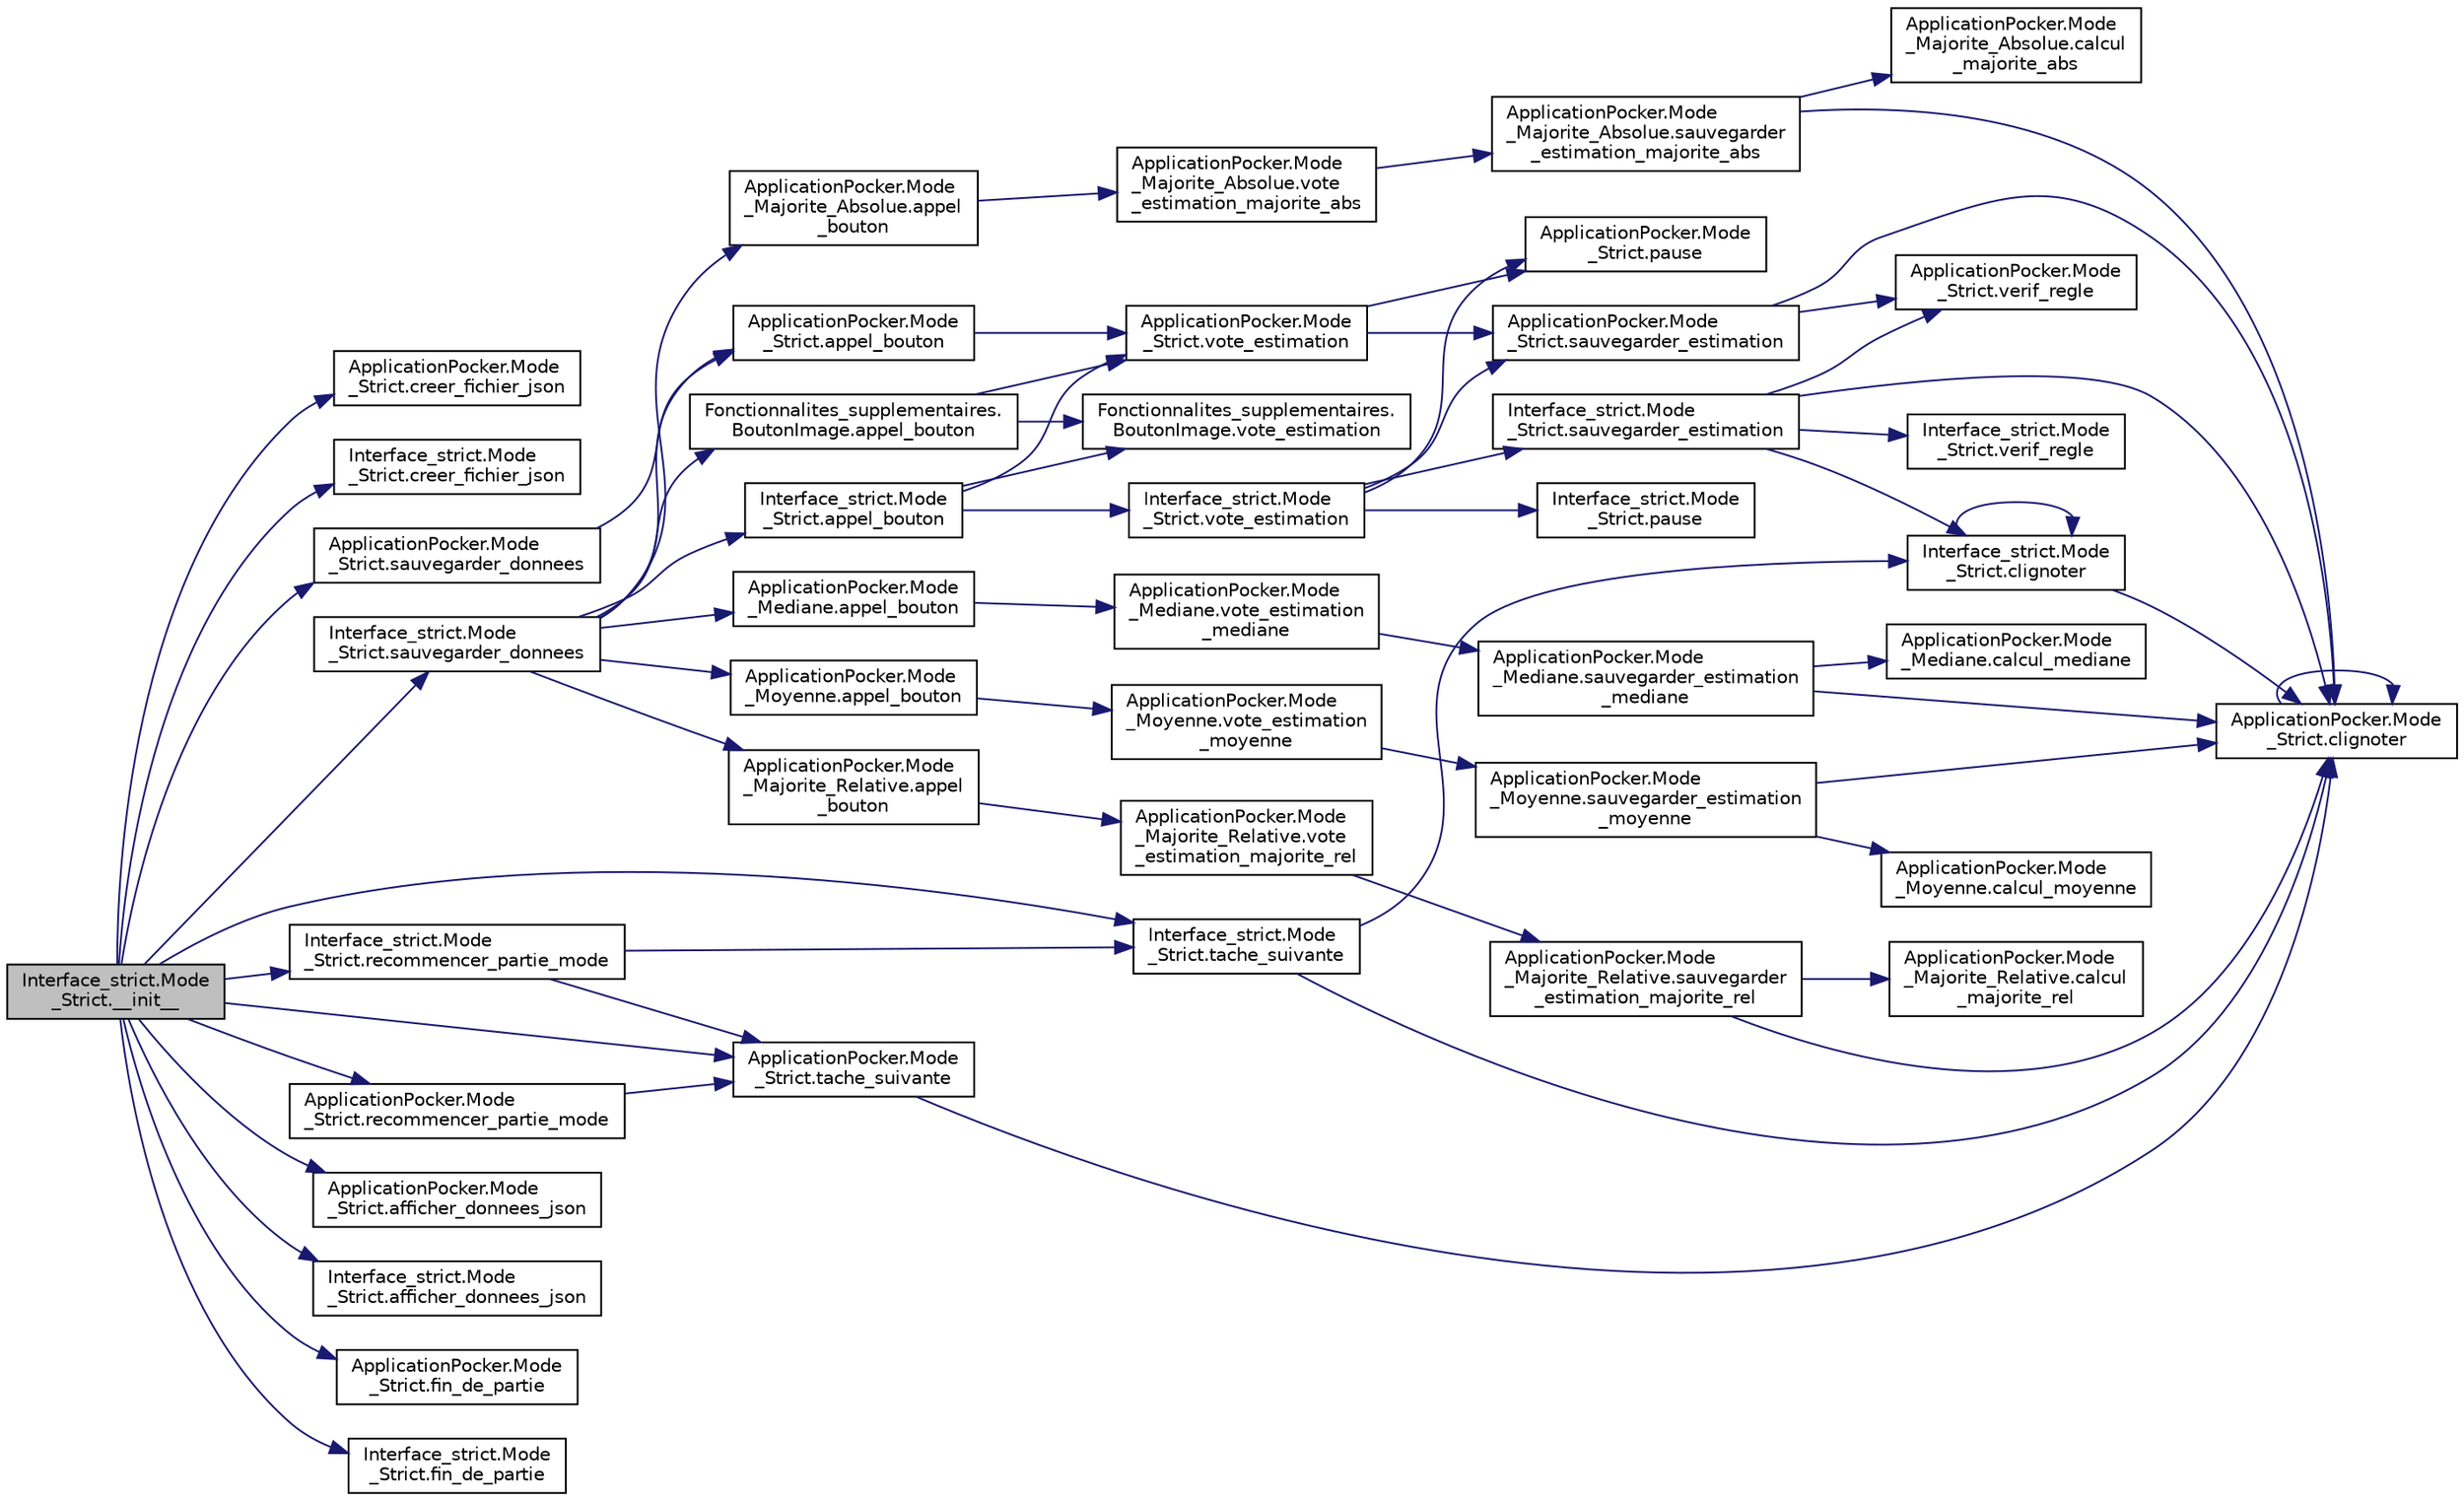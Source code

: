 digraph "Interface_strict.Mode_Strict.__init__"
{
  edge [fontname="Helvetica",fontsize="10",labelfontname="Helvetica",labelfontsize="10"];
  node [fontname="Helvetica",fontsize="10",shape=record];
  rankdir="LR";
  Node0 [label="Interface_strict.Mode\l_Strict.__init__",height=0.2,width=0.4,color="black", fillcolor="grey75", style="filled", fontcolor="black"];
  Node0 -> Node1 [color="midnightblue",fontsize="10",style="solid",fontname="Helvetica"];
  Node1 [label="ApplicationPocker.Mode\l_Strict.creer_fichier_json",height=0.2,width=0.4,color="black", fillcolor="white", style="filled",URL="$class_application_pocker_1_1_mode___strict.html#ac533d86a5d51537c429df6740eadf050"];
  Node0 -> Node2 [color="midnightblue",fontsize="10",style="solid",fontname="Helvetica"];
  Node2 [label="Interface_strict.Mode\l_Strict.creer_fichier_json",height=0.2,width=0.4,color="black", fillcolor="white", style="filled",URL="$class_interface__strict_1_1_mode___strict.html#ade1ffd6d91047574efe09912d010eea0"];
  Node0 -> Node3 [color="midnightblue",fontsize="10",style="solid",fontname="Helvetica"];
  Node3 [label="ApplicationPocker.Mode\l_Strict.sauvegarder_donnees",height=0.2,width=0.4,color="black", fillcolor="white", style="filled",URL="$class_application_pocker_1_1_mode___strict.html#ab135dc4015f1a922f3903d587f5cd7ac"];
  Node3 -> Node4 [color="midnightblue",fontsize="10",style="solid",fontname="Helvetica"];
  Node4 [label="ApplicationPocker.Mode\l_Strict.appel_bouton",height=0.2,width=0.4,color="black", fillcolor="white", style="filled",URL="$class_application_pocker_1_1_mode___strict.html#a45cd5ba8ca4d9caca71d9e53dbe10e79"];
  Node4 -> Node5 [color="midnightblue",fontsize="10",style="solid",fontname="Helvetica"];
  Node5 [label="ApplicationPocker.Mode\l_Strict.vote_estimation",height=0.2,width=0.4,color="black", fillcolor="white", style="filled",URL="$class_application_pocker_1_1_mode___strict.html#ab4b97704b6db045f11b28e8da024a2b0"];
  Node5 -> Node6 [color="midnightblue",fontsize="10",style="solid",fontname="Helvetica"];
  Node6 [label="ApplicationPocker.Mode\l_Strict.pause",height=0.2,width=0.4,color="black", fillcolor="white", style="filled",URL="$class_application_pocker_1_1_mode___strict.html#a8f950726bb59fc5e0d8f09dcc02708ff"];
  Node5 -> Node7 [color="midnightblue",fontsize="10",style="solid",fontname="Helvetica"];
  Node7 [label="ApplicationPocker.Mode\l_Strict.sauvegarder_estimation",height=0.2,width=0.4,color="black", fillcolor="white", style="filled",URL="$class_application_pocker_1_1_mode___strict.html#a3c054f0314ecd6f0e196e13d33511bef"];
  Node7 -> Node8 [color="midnightblue",fontsize="10",style="solid",fontname="Helvetica"];
  Node8 [label="ApplicationPocker.Mode\l_Strict.verif_regle",height=0.2,width=0.4,color="black", fillcolor="white", style="filled",URL="$class_application_pocker_1_1_mode___strict.html#a2a3b6d58f1156ffe9f7bba744f6d1e48"];
  Node7 -> Node9 [color="midnightblue",fontsize="10",style="solid",fontname="Helvetica"];
  Node9 [label="ApplicationPocker.Mode\l_Strict.clignoter",height=0.2,width=0.4,color="black", fillcolor="white", style="filled",URL="$class_application_pocker_1_1_mode___strict.html#a843a41abde8f3149546359546840d74a"];
  Node9 -> Node9 [color="midnightblue",fontsize="10",style="solid",fontname="Helvetica"];
  Node0 -> Node10 [color="midnightblue",fontsize="10",style="solid",fontname="Helvetica"];
  Node10 [label="Interface_strict.Mode\l_Strict.sauvegarder_donnees",height=0.2,width=0.4,color="black", fillcolor="white", style="filled",URL="$class_interface__strict_1_1_mode___strict.html#a3fc3e3f1b7b81190fb9504d8d1373c93"];
  Node10 -> Node4 [color="midnightblue",fontsize="10",style="solid",fontname="Helvetica"];
  Node10 -> Node11 [color="midnightblue",fontsize="10",style="solid",fontname="Helvetica"];
  Node11 [label="ApplicationPocker.Mode\l_Moyenne.appel_bouton",height=0.2,width=0.4,color="black", fillcolor="white", style="filled",URL="$class_application_pocker_1_1_mode___moyenne.html#a498eb21474dcbf5e7fe873c0f86d6eca"];
  Node11 -> Node12 [color="midnightblue",fontsize="10",style="solid",fontname="Helvetica"];
  Node12 [label="ApplicationPocker.Mode\l_Moyenne.vote_estimation\l_moyenne",height=0.2,width=0.4,color="black", fillcolor="white", style="filled",URL="$class_application_pocker_1_1_mode___moyenne.html#a7da49f4e1f89be04487a681b9f9e4a0c"];
  Node12 -> Node13 [color="midnightblue",fontsize="10",style="solid",fontname="Helvetica"];
  Node13 [label="ApplicationPocker.Mode\l_Moyenne.sauvegarder_estimation\l_moyenne",height=0.2,width=0.4,color="black", fillcolor="white", style="filled",URL="$class_application_pocker_1_1_mode___moyenne.html#ac296841827d4091a6bc13eebb68e9d26"];
  Node13 -> Node14 [color="midnightblue",fontsize="10",style="solid",fontname="Helvetica"];
  Node14 [label="ApplicationPocker.Mode\l_Moyenne.calcul_moyenne",height=0.2,width=0.4,color="black", fillcolor="white", style="filled",URL="$class_application_pocker_1_1_mode___moyenne.html#a332b0847f5de402967366762c6d8c4f9"];
  Node13 -> Node9 [color="midnightblue",fontsize="10",style="solid",fontname="Helvetica"];
  Node10 -> Node15 [color="midnightblue",fontsize="10",style="solid",fontname="Helvetica"];
  Node15 [label="ApplicationPocker.Mode\l_Mediane.appel_bouton",height=0.2,width=0.4,color="black", fillcolor="white", style="filled",URL="$class_application_pocker_1_1_mode___mediane.html#a517a65f4e30ee16049d653066583fae0"];
  Node15 -> Node16 [color="midnightblue",fontsize="10",style="solid",fontname="Helvetica"];
  Node16 [label="ApplicationPocker.Mode\l_Mediane.vote_estimation\l_mediane",height=0.2,width=0.4,color="black", fillcolor="white", style="filled",URL="$class_application_pocker_1_1_mode___mediane.html#af2e71b25da75075e536b9160ed495b7b"];
  Node16 -> Node17 [color="midnightblue",fontsize="10",style="solid",fontname="Helvetica"];
  Node17 [label="ApplicationPocker.Mode\l_Mediane.sauvegarder_estimation\l_mediane",height=0.2,width=0.4,color="black", fillcolor="white", style="filled",URL="$class_application_pocker_1_1_mode___mediane.html#af780f4dc7d2b8a6dc21347fa3d60a42c"];
  Node17 -> Node18 [color="midnightblue",fontsize="10",style="solid",fontname="Helvetica"];
  Node18 [label="ApplicationPocker.Mode\l_Mediane.calcul_mediane",height=0.2,width=0.4,color="black", fillcolor="white", style="filled",URL="$class_application_pocker_1_1_mode___mediane.html#afac08c38666a7bc9aebc4edd19bb67a5"];
  Node17 -> Node9 [color="midnightblue",fontsize="10",style="solid",fontname="Helvetica"];
  Node10 -> Node19 [color="midnightblue",fontsize="10",style="solid",fontname="Helvetica"];
  Node19 [label="ApplicationPocker.Mode\l_Majorite_Absolue.appel\l_bouton",height=0.2,width=0.4,color="black", fillcolor="white", style="filled",URL="$class_application_pocker_1_1_mode___majorite___absolue.html#a9bb702ef0f5f7a41154904864e32997a"];
  Node19 -> Node20 [color="midnightblue",fontsize="10",style="solid",fontname="Helvetica"];
  Node20 [label="ApplicationPocker.Mode\l_Majorite_Absolue.vote\l_estimation_majorite_abs",height=0.2,width=0.4,color="black", fillcolor="white", style="filled",URL="$class_application_pocker_1_1_mode___majorite___absolue.html#a7d7b147428d6318f3eda193700486c32"];
  Node20 -> Node21 [color="midnightblue",fontsize="10",style="solid",fontname="Helvetica"];
  Node21 [label="ApplicationPocker.Mode\l_Majorite_Absolue.sauvegarder\l_estimation_majorite_abs",height=0.2,width=0.4,color="black", fillcolor="white", style="filled",URL="$class_application_pocker_1_1_mode___majorite___absolue.html#a6c809fe97c29a5cdcd307b5b68043477"];
  Node21 -> Node22 [color="midnightblue",fontsize="10",style="solid",fontname="Helvetica"];
  Node22 [label="ApplicationPocker.Mode\l_Majorite_Absolue.calcul\l_majorite_abs",height=0.2,width=0.4,color="black", fillcolor="white", style="filled",URL="$class_application_pocker_1_1_mode___majorite___absolue.html#a26a1bf72c0c23809694975da5a11a699"];
  Node21 -> Node9 [color="midnightblue",fontsize="10",style="solid",fontname="Helvetica"];
  Node10 -> Node23 [color="midnightblue",fontsize="10",style="solid",fontname="Helvetica"];
  Node23 [label="ApplicationPocker.Mode\l_Majorite_Relative.appel\l_bouton",height=0.2,width=0.4,color="black", fillcolor="white", style="filled",URL="$class_application_pocker_1_1_mode___majorite___relative.html#a158f7ad10fe7eda111228eafde734ebd"];
  Node23 -> Node24 [color="midnightblue",fontsize="10",style="solid",fontname="Helvetica"];
  Node24 [label="ApplicationPocker.Mode\l_Majorite_Relative.vote\l_estimation_majorite_rel",height=0.2,width=0.4,color="black", fillcolor="white", style="filled",URL="$class_application_pocker_1_1_mode___majorite___relative.html#a194f33fb9beb1c1a2fba6e6dc99dec05"];
  Node24 -> Node25 [color="midnightblue",fontsize="10",style="solid",fontname="Helvetica"];
  Node25 [label="ApplicationPocker.Mode\l_Majorite_Relative.sauvegarder\l_estimation_majorite_rel",height=0.2,width=0.4,color="black", fillcolor="white", style="filled",URL="$class_application_pocker_1_1_mode___majorite___relative.html#ace3834e159befb96257af4ec2eb9f4e2"];
  Node25 -> Node26 [color="midnightblue",fontsize="10",style="solid",fontname="Helvetica"];
  Node26 [label="ApplicationPocker.Mode\l_Majorite_Relative.calcul\l_majorite_rel",height=0.2,width=0.4,color="black", fillcolor="white", style="filled",URL="$class_application_pocker_1_1_mode___majorite___relative.html#af9bb1561520e05a2a3732f367caaf5d6"];
  Node25 -> Node9 [color="midnightblue",fontsize="10",style="solid",fontname="Helvetica"];
  Node10 -> Node27 [color="midnightblue",fontsize="10",style="solid",fontname="Helvetica"];
  Node27 [label="Fonctionnalites_supplementaires.\lBoutonImage.appel_bouton",height=0.2,width=0.4,color="black", fillcolor="white", style="filled",URL="$class_fonctionnalites__supplementaires_1_1_bouton_image.html#a8970c9d2f36ff065a4ff2892287fcdbe"];
  Node27 -> Node5 [color="midnightblue",fontsize="10",style="solid",fontname="Helvetica"];
  Node27 -> Node28 [color="midnightblue",fontsize="10",style="solid",fontname="Helvetica"];
  Node28 [label="Fonctionnalites_supplementaires.\lBoutonImage.vote_estimation",height=0.2,width=0.4,color="black", fillcolor="white", style="filled",URL="$class_fonctionnalites__supplementaires_1_1_bouton_image.html#a0d7b21ef23251e695aa12bfb7c95002f"];
  Node10 -> Node29 [color="midnightblue",fontsize="10",style="solid",fontname="Helvetica"];
  Node29 [label="Interface_strict.Mode\l_Strict.appel_bouton",height=0.2,width=0.4,color="black", fillcolor="white", style="filled",URL="$class_interface__strict_1_1_mode___strict.html#a248365067bfedb966e6b5a75bd8a8690"];
  Node29 -> Node5 [color="midnightblue",fontsize="10",style="solid",fontname="Helvetica"];
  Node29 -> Node28 [color="midnightblue",fontsize="10",style="solid",fontname="Helvetica"];
  Node29 -> Node30 [color="midnightblue",fontsize="10",style="solid",fontname="Helvetica"];
  Node30 [label="Interface_strict.Mode\l_Strict.vote_estimation",height=0.2,width=0.4,color="black", fillcolor="white", style="filled",URL="$class_interface__strict_1_1_mode___strict.html#ad75d29eaedde9eee82ccbe6941d17610"];
  Node30 -> Node6 [color="midnightblue",fontsize="10",style="solid",fontname="Helvetica"];
  Node30 -> Node31 [color="midnightblue",fontsize="10",style="solid",fontname="Helvetica"];
  Node31 [label="Interface_strict.Mode\l_Strict.pause",height=0.2,width=0.4,color="black", fillcolor="white", style="filled",URL="$class_interface__strict_1_1_mode___strict.html#ab5b5aa40efbb1e63dff623e7468def00"];
  Node30 -> Node7 [color="midnightblue",fontsize="10",style="solid",fontname="Helvetica"];
  Node30 -> Node32 [color="midnightblue",fontsize="10",style="solid",fontname="Helvetica"];
  Node32 [label="Interface_strict.Mode\l_Strict.sauvegarder_estimation",height=0.2,width=0.4,color="black", fillcolor="white", style="filled",URL="$class_interface__strict_1_1_mode___strict.html#a27876222ab7d3a00eda7e2b0f3cc2cfd"];
  Node32 -> Node8 [color="midnightblue",fontsize="10",style="solid",fontname="Helvetica"];
  Node32 -> Node33 [color="midnightblue",fontsize="10",style="solid",fontname="Helvetica"];
  Node33 [label="Interface_strict.Mode\l_Strict.verif_regle",height=0.2,width=0.4,color="black", fillcolor="white", style="filled",URL="$class_interface__strict_1_1_mode___strict.html#a03da41c27a7d30a7369470a8ef74b831"];
  Node32 -> Node9 [color="midnightblue",fontsize="10",style="solid",fontname="Helvetica"];
  Node32 -> Node34 [color="midnightblue",fontsize="10",style="solid",fontname="Helvetica"];
  Node34 [label="Interface_strict.Mode\l_Strict.clignoter",height=0.2,width=0.4,color="black", fillcolor="white", style="filled",URL="$class_interface__strict_1_1_mode___strict.html#a4e861610380efa3bf23ac3e7c2ecdac7"];
  Node34 -> Node9 [color="midnightblue",fontsize="10",style="solid",fontname="Helvetica"];
  Node34 -> Node34 [color="midnightblue",fontsize="10",style="solid",fontname="Helvetica"];
  Node0 -> Node35 [color="midnightblue",fontsize="10",style="solid",fontname="Helvetica"];
  Node35 [label="ApplicationPocker.Mode\l_Strict.tache_suivante",height=0.2,width=0.4,color="black", fillcolor="white", style="filled",URL="$class_application_pocker_1_1_mode___strict.html#ad6cadeea50de3dae45f1383f6cc05577"];
  Node35 -> Node9 [color="midnightblue",fontsize="10",style="solid",fontname="Helvetica"];
  Node0 -> Node36 [color="midnightblue",fontsize="10",style="solid",fontname="Helvetica"];
  Node36 [label="Interface_strict.Mode\l_Strict.tache_suivante",height=0.2,width=0.4,color="black", fillcolor="white", style="filled",URL="$class_interface__strict_1_1_mode___strict.html#acaaa4e21bb54a8e3f1d7e9c43cd6f395"];
  Node36 -> Node9 [color="midnightblue",fontsize="10",style="solid",fontname="Helvetica"];
  Node36 -> Node34 [color="midnightblue",fontsize="10",style="solid",fontname="Helvetica"];
  Node0 -> Node37 [color="midnightblue",fontsize="10",style="solid",fontname="Helvetica"];
  Node37 [label="ApplicationPocker.Mode\l_Strict.recommencer_partie_mode",height=0.2,width=0.4,color="black", fillcolor="white", style="filled",URL="$class_application_pocker_1_1_mode___strict.html#aa45b6574621d4ee015c8728afd2fca47"];
  Node37 -> Node35 [color="midnightblue",fontsize="10",style="solid",fontname="Helvetica"];
  Node0 -> Node38 [color="midnightblue",fontsize="10",style="solid",fontname="Helvetica"];
  Node38 [label="Interface_strict.Mode\l_Strict.recommencer_partie_mode",height=0.2,width=0.4,color="black", fillcolor="white", style="filled",URL="$class_interface__strict_1_1_mode___strict.html#a4cb0bb146690ace7d9967059f09b7303"];
  Node38 -> Node35 [color="midnightblue",fontsize="10",style="solid",fontname="Helvetica"];
  Node38 -> Node36 [color="midnightblue",fontsize="10",style="solid",fontname="Helvetica"];
  Node0 -> Node39 [color="midnightblue",fontsize="10",style="solid",fontname="Helvetica"];
  Node39 [label="ApplicationPocker.Mode\l_Strict.afficher_donnees_json",height=0.2,width=0.4,color="black", fillcolor="white", style="filled",URL="$class_application_pocker_1_1_mode___strict.html#aa40933852674c104c84ddc32a584580f"];
  Node0 -> Node40 [color="midnightblue",fontsize="10",style="solid",fontname="Helvetica"];
  Node40 [label="Interface_strict.Mode\l_Strict.afficher_donnees_json",height=0.2,width=0.4,color="black", fillcolor="white", style="filled",URL="$class_interface__strict_1_1_mode___strict.html#af64f3e98380816e59561d250a4c8f671"];
  Node0 -> Node41 [color="midnightblue",fontsize="10",style="solid",fontname="Helvetica"];
  Node41 [label="ApplicationPocker.Mode\l_Strict.fin_de_partie",height=0.2,width=0.4,color="black", fillcolor="white", style="filled",URL="$class_application_pocker_1_1_mode___strict.html#a9bb27d309f9063197a227c53bfcd6b47"];
  Node0 -> Node42 [color="midnightblue",fontsize="10",style="solid",fontname="Helvetica"];
  Node42 [label="Interface_strict.Mode\l_Strict.fin_de_partie",height=0.2,width=0.4,color="black", fillcolor="white", style="filled",URL="$class_interface__strict_1_1_mode___strict.html#a2f4b712463246cb4179872f3d2d716b8"];
}
